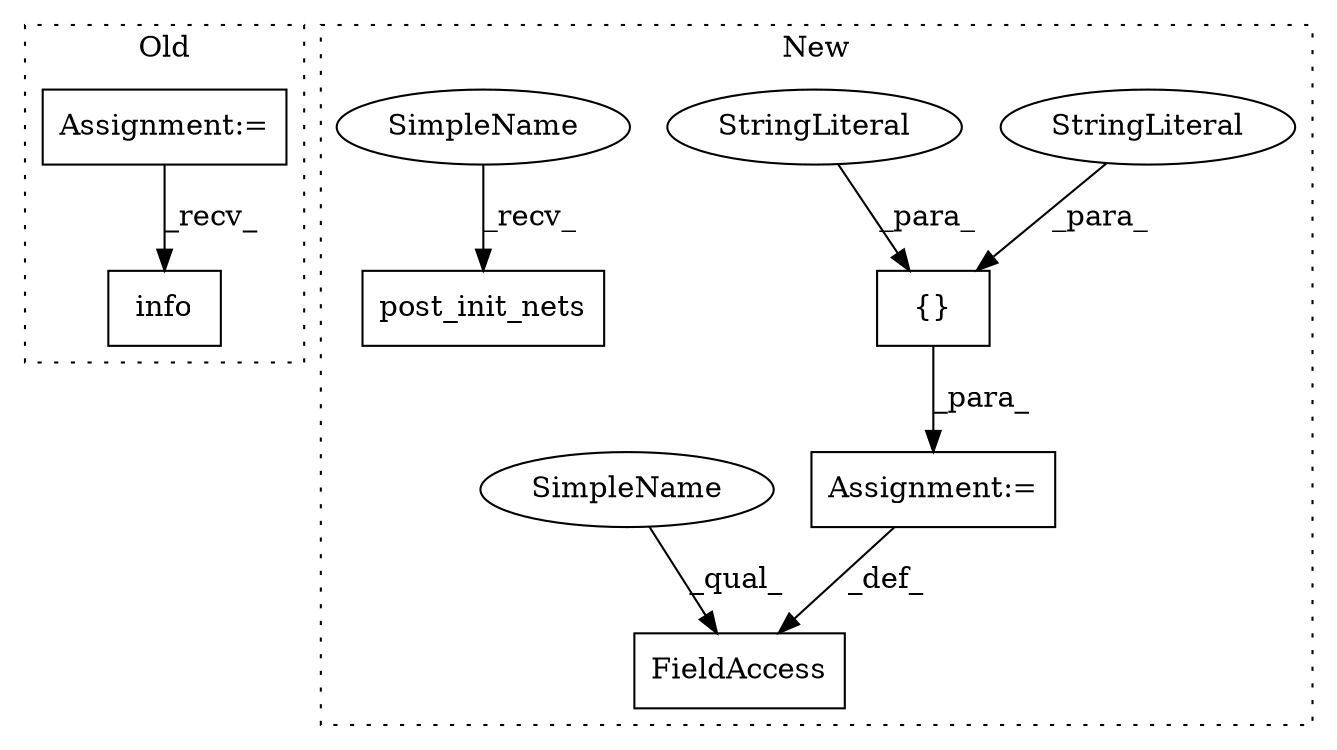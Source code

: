 digraph G {
subgraph cluster0 {
1 [label="info" a="32" s="8771" l="6" shape="box"];
6 [label="Assignment:=" a="7" s="8047" l="6" shape="box"];
label = "Old";
style="dotted";
}
subgraph cluster1 {
2 [label="post_init_nets" a="32" s="8850" l="16" shape="box"];
3 [label="FieldAccess" a="22" s="8792" l="14" shape="box"];
4 [label="{}" a="4" s="8819,8838" l="1,1" shape="box"];
5 [label="StringLiteral" a="45" s="8826" l="12" shape="ellipse"];
7 [label="Assignment:=" a="7" s="8806" l="1" shape="box"];
8 [label="StringLiteral" a="45" s="8820" l="5" shape="ellipse"];
9 [label="SimpleName" a="42" s="8792" l="4" shape="ellipse"];
10 [label="SimpleName" a="42" s="8845" l="4" shape="ellipse"];
label = "New";
style="dotted";
}
4 -> 7 [label="_para_"];
5 -> 4 [label="_para_"];
6 -> 1 [label="_recv_"];
7 -> 3 [label="_def_"];
8 -> 4 [label="_para_"];
9 -> 3 [label="_qual_"];
10 -> 2 [label="_recv_"];
}